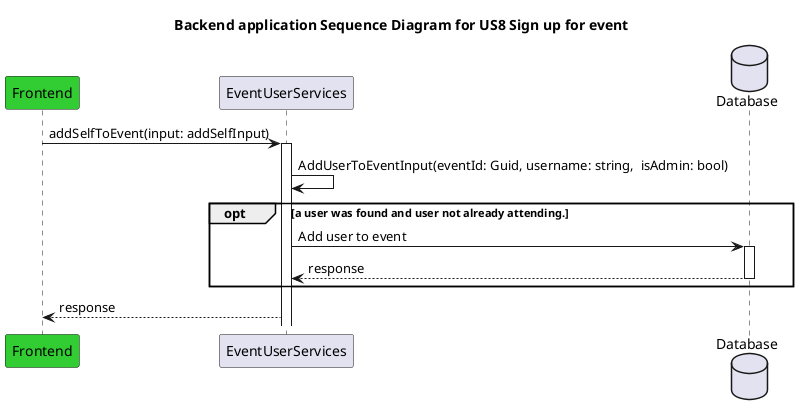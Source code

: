 @startuml "System sequence diagram for US1, and US2"
title Backend application Sequence Diagram for US8 Sign up for event

participant "Frontend" as ep #LimeGreen
participant "EventUserServices" as eus
database "Database" as db

ep -> eus: addSelfToEvent(input: addSelfInput)
activate eus
eus -> eus: AddUserToEventInput(eventId: Guid, username: string,  isAdmin: bool)
opt a user was found and user not already attending.
eus -> db : Add user to event 
activate db
db --> eus: response

deactivate db
end opt

eus --> ep: response
@enduml
